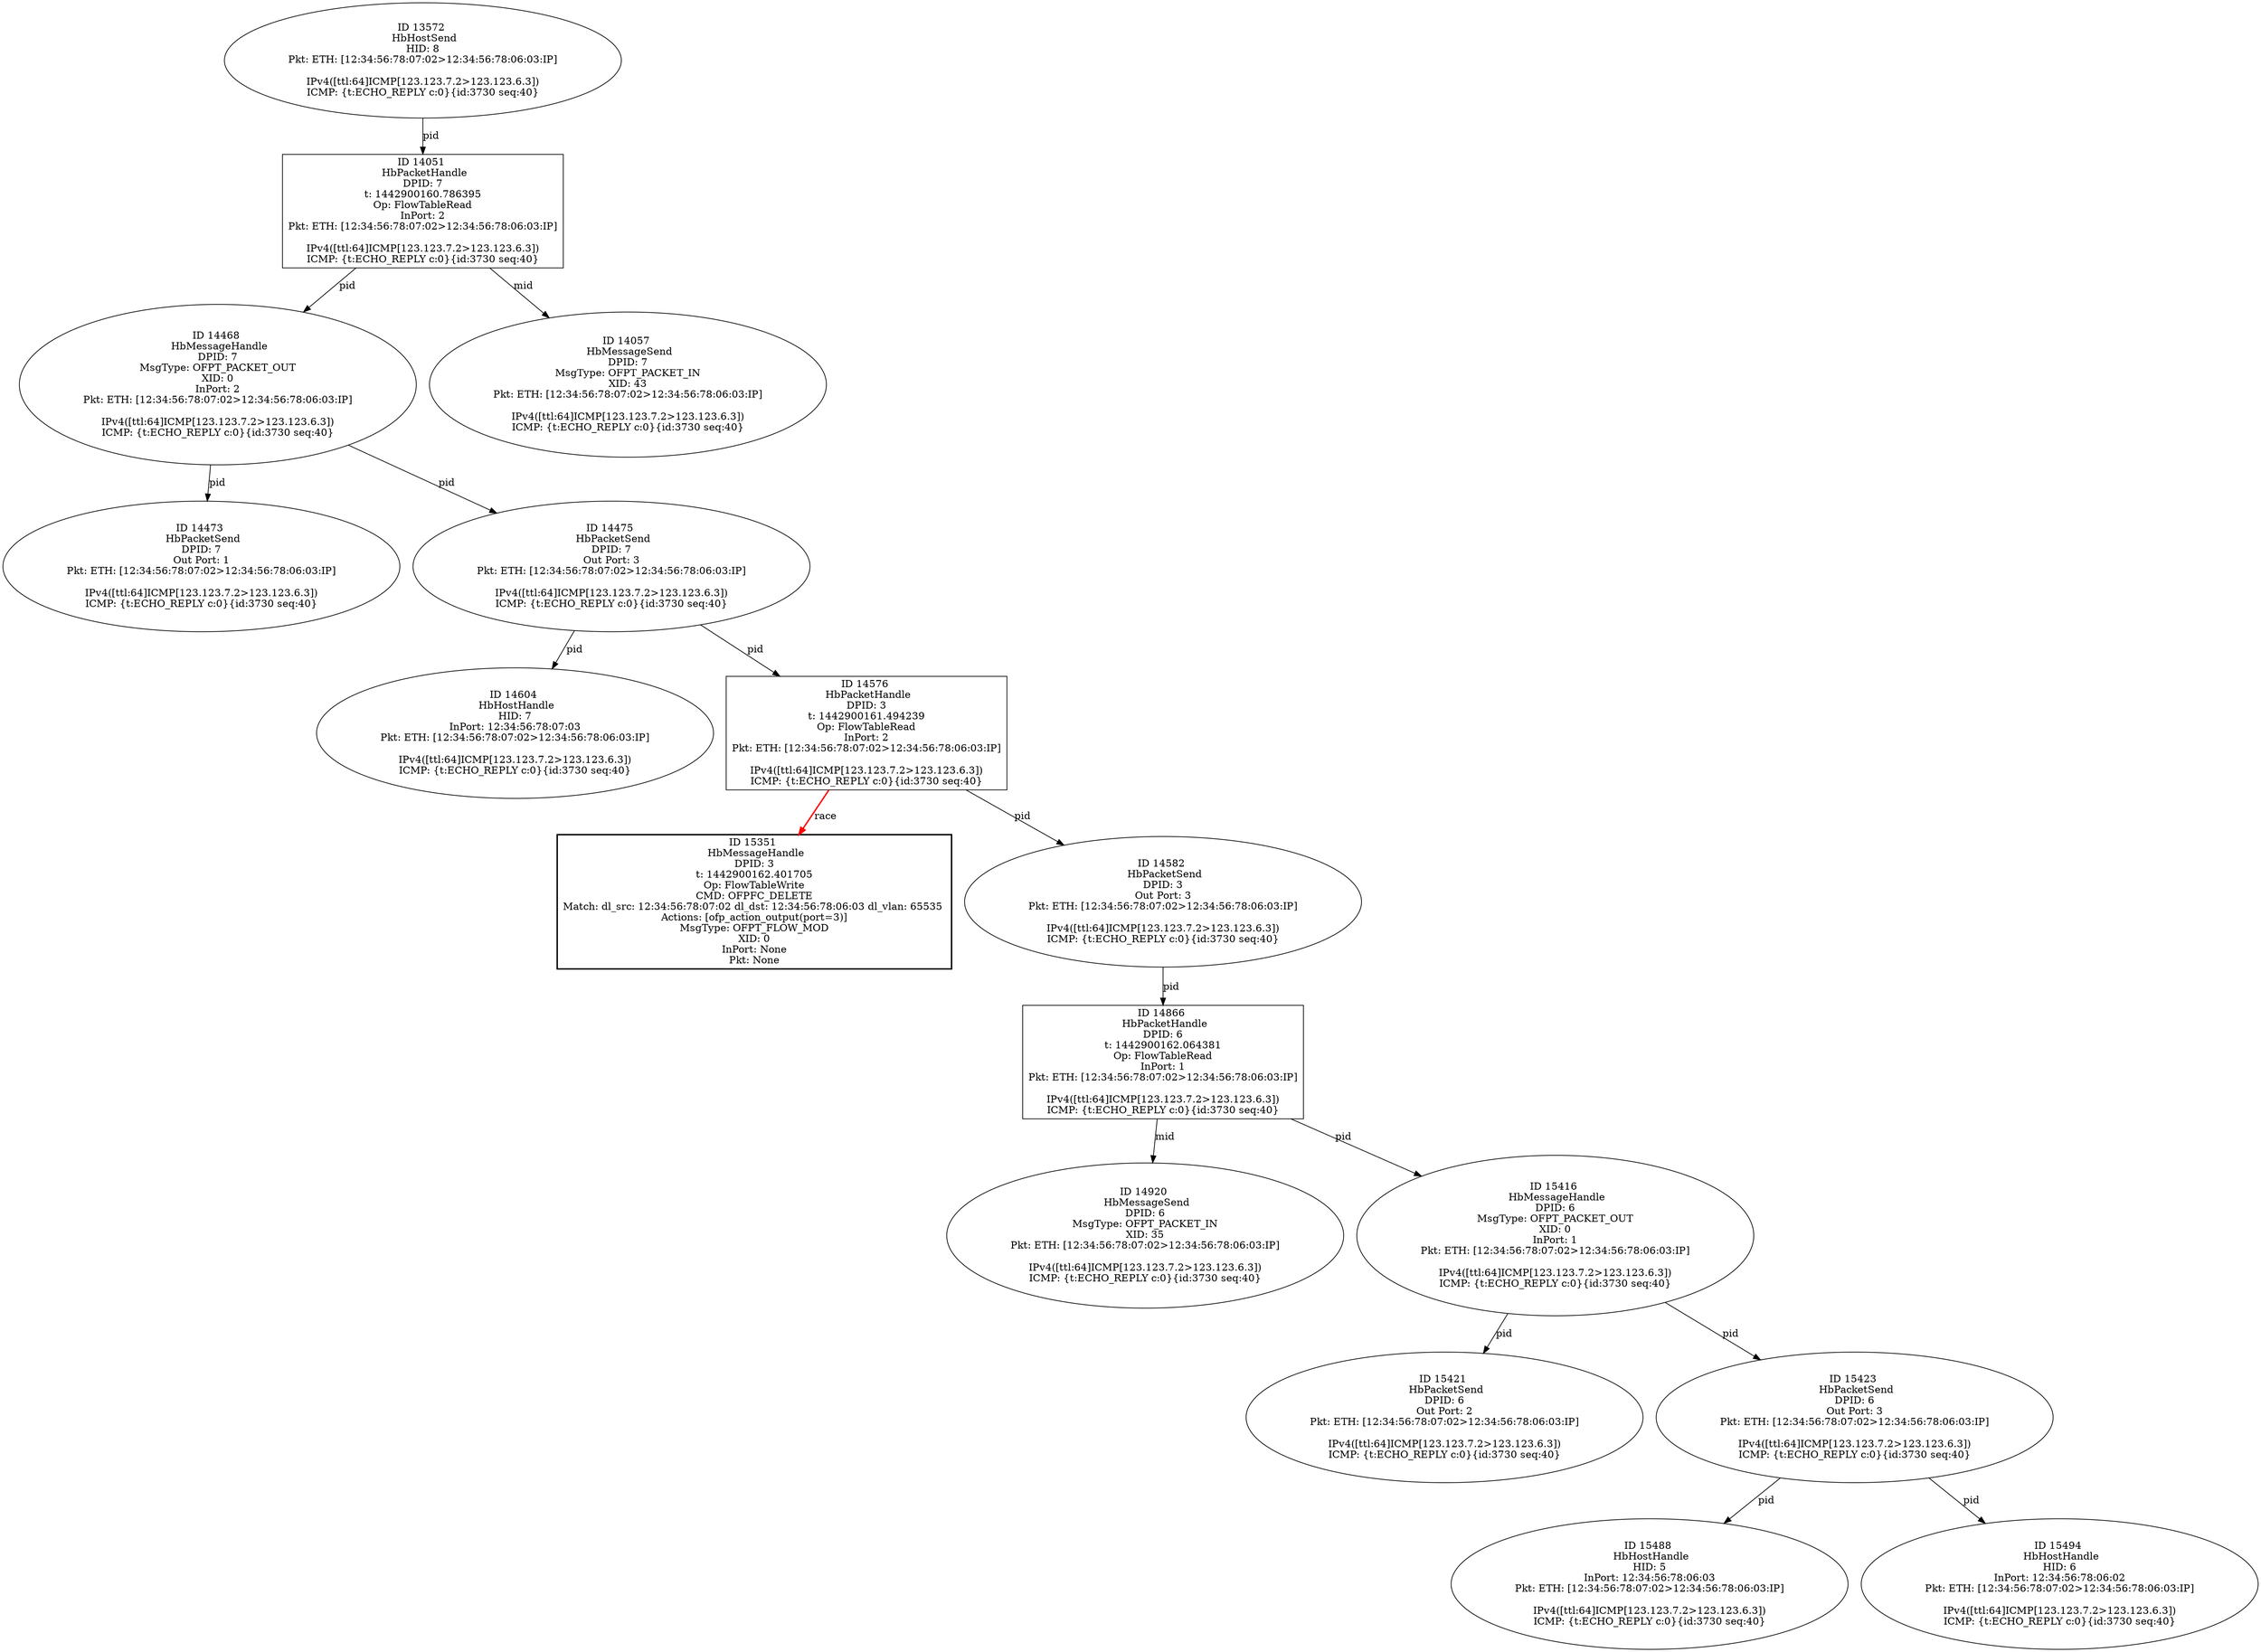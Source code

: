 strict digraph G {
15488 [shape=oval, event=<hb_events.HbHostHandle object at 0x10b24f850>, label="ID 15488 
 HbHostHandle
HID: 5
InPort: 12:34:56:78:06:03
Pkt: ETH: [12:34:56:78:07:02>12:34:56:78:06:03:IP]

IPv4([ttl:64]ICMP[123.123.7.2>123.123.6.3])
ICMP: {t:ECHO_REPLY c:0}{id:3730 seq:40}"];
15351 [shape=box, style=bold, event=<hb_events.HbMessageHandle object at 0x10b227410>, label="ID 15351 
 HbMessageHandle
DPID: 3
t: 1442900162.401705
Op: FlowTableWrite
CMD: OFPFC_DELETE
Match: dl_src: 12:34:56:78:07:02 dl_dst: 12:34:56:78:06:03 dl_vlan: 65535 
Actions: [ofp_action_output(port=3)]
MsgType: OFPT_FLOW_MOD
XID: 0
InPort: None
Pkt: None"];
14051 [shape=box, event=<hb_events.HbPacketHandle object at 0x10afda8d0>, label="ID 14051 
 HbPacketHandle
DPID: 7
t: 1442900160.786395
Op: FlowTableRead
InPort: 2
Pkt: ETH: [12:34:56:78:07:02>12:34:56:78:06:03:IP]

IPv4([ttl:64]ICMP[123.123.7.2>123.123.6.3])
ICMP: {t:ECHO_REPLY c:0}{id:3730 seq:40}"];
14468 [shape=oval, event=<hb_events.HbMessageHandle object at 0x10b09a790>, label="ID 14468 
 HbMessageHandle
DPID: 7
MsgType: OFPT_PACKET_OUT
XID: 0
InPort: 2
Pkt: ETH: [12:34:56:78:07:02>12:34:56:78:06:03:IP]

IPv4([ttl:64]ICMP[123.123.7.2>123.123.6.3])
ICMP: {t:ECHO_REPLY c:0}{id:3730 seq:40}"];
15494 [shape=oval, event=<hb_events.HbHostHandle object at 0x10b24fcd0>, label="ID 15494 
 HbHostHandle
HID: 6
InPort: 12:34:56:78:06:02
Pkt: ETH: [12:34:56:78:07:02>12:34:56:78:06:03:IP]

IPv4([ttl:64]ICMP[123.123.7.2>123.123.6.3])
ICMP: {t:ECHO_REPLY c:0}{id:3730 seq:40}"];
14920 [shape=oval, event=<hb_events.HbMessageSend object at 0x10b13ecd0>, label="ID 14920 
 HbMessageSend
DPID: 6
MsgType: OFPT_PACKET_IN
XID: 35
Pkt: ETH: [12:34:56:78:07:02>12:34:56:78:06:03:IP]

IPv4([ttl:64]ICMP[123.123.7.2>123.123.6.3])
ICMP: {t:ECHO_REPLY c:0}{id:3730 seq:40}"];
14473 [shape=oval, event=<hb_events.HbPacketSend object at 0x10b09ac90>, label="ID 14473 
 HbPacketSend
DPID: 7
Out Port: 1
Pkt: ETH: [12:34:56:78:07:02>12:34:56:78:06:03:IP]

IPv4([ttl:64]ICMP[123.123.7.2>123.123.6.3])
ICMP: {t:ECHO_REPLY c:0}{id:3730 seq:40}"];
14475 [shape=oval, event=<hb_events.HbPacketSend object at 0x10b09aed0>, label="ID 14475 
 HbPacketSend
DPID: 7
Out Port: 3
Pkt: ETH: [12:34:56:78:07:02>12:34:56:78:06:03:IP]

IPv4([ttl:64]ICMP[123.123.7.2>123.123.6.3])
ICMP: {t:ECHO_REPLY c:0}{id:3730 seq:40}"];
14604 [shape=oval, event=<hb_events.HbHostHandle object at 0x10b0cec50>, label="ID 14604 
 HbHostHandle
HID: 7
InPort: 12:34:56:78:07:03
Pkt: ETH: [12:34:56:78:07:02>12:34:56:78:06:03:IP]

IPv4([ttl:64]ICMP[123.123.7.2>123.123.6.3])
ICMP: {t:ECHO_REPLY c:0}{id:3730 seq:40}"];
14576 [shape=box, event=<hb_events.HbPacketHandle object at 0x10b0c2450>, label="ID 14576 
 HbPacketHandle
DPID: 3
t: 1442900161.494239
Op: FlowTableRead
InPort: 2
Pkt: ETH: [12:34:56:78:07:02>12:34:56:78:06:03:IP]

IPv4([ttl:64]ICMP[123.123.7.2>123.123.6.3])
ICMP: {t:ECHO_REPLY c:0}{id:3730 seq:40}"];
14866 [shape=box, event=<hb_events.HbPacketHandle object at 0x10b141090>, label="ID 14866 
 HbPacketHandle
DPID: 6
t: 1442900162.064381
Op: FlowTableRead
InPort: 1
Pkt: ETH: [12:34:56:78:07:02>12:34:56:78:06:03:IP]

IPv4([ttl:64]ICMP[123.123.7.2>123.123.6.3])
ICMP: {t:ECHO_REPLY c:0}{id:3730 seq:40}"];
14582 [shape=oval, event=<hb_events.HbPacketSend object at 0x10b0c2f90>, label="ID 14582 
 HbPacketSend
DPID: 3
Out Port: 3
Pkt: ETH: [12:34:56:78:07:02>12:34:56:78:06:03:IP]

IPv4([ttl:64]ICMP[123.123.7.2>123.123.6.3])
ICMP: {t:ECHO_REPLY c:0}{id:3730 seq:40}"];
14057 [shape=oval, event=<hb_events.HbMessageSend object at 0x10afdf050>, label="ID 14057 
 HbMessageSend
DPID: 7
MsgType: OFPT_PACKET_IN
XID: 43
Pkt: ETH: [12:34:56:78:07:02>12:34:56:78:06:03:IP]

IPv4([ttl:64]ICMP[123.123.7.2>123.123.6.3])
ICMP: {t:ECHO_REPLY c:0}{id:3730 seq:40}"];
15416 [shape=oval, event=<hb_events.HbMessageHandle object at 0x10b241690>, label="ID 15416 
 HbMessageHandle
DPID: 6
MsgType: OFPT_PACKET_OUT
XID: 0
InPort: 1
Pkt: ETH: [12:34:56:78:07:02>12:34:56:78:06:03:IP]

IPv4([ttl:64]ICMP[123.123.7.2>123.123.6.3])
ICMP: {t:ECHO_REPLY c:0}{id:3730 seq:40}"];
13572 [shape=oval, event=<hb_events.HbHostSend object at 0x10aeb0810>, label="ID 13572 
 HbHostSend
HID: 8
Pkt: ETH: [12:34:56:78:07:02>12:34:56:78:06:03:IP]

IPv4([ttl:64]ICMP[123.123.7.2>123.123.6.3])
ICMP: {t:ECHO_REPLY c:0}{id:3730 seq:40}"];
15421 [shape=oval, event=<hb_events.HbPacketSend object at 0x10b241dd0>, label="ID 15421 
 HbPacketSend
DPID: 6
Out Port: 2
Pkt: ETH: [12:34:56:78:07:02>12:34:56:78:06:03:IP]

IPv4([ttl:64]ICMP[123.123.7.2>123.123.6.3])
ICMP: {t:ECHO_REPLY c:0}{id:3730 seq:40}"];
15423 [shape=oval, event=<hb_events.HbPacketSend object at 0x10b248050>, label="ID 15423 
 HbPacketSend
DPID: 6
Out Port: 3
Pkt: ETH: [12:34:56:78:07:02>12:34:56:78:06:03:IP]

IPv4([ttl:64]ICMP[123.123.7.2>123.123.6.3])
ICMP: {t:ECHO_REPLY c:0}{id:3730 seq:40}"];
14051 -> 14057  [rel=mid, label=mid];
14051 -> 14468  [rel=pid, label=pid];
14468 -> 14473  [rel=pid, label=pid];
14468 -> 14475  [rel=pid, label=pid];
14475 -> 14576  [rel=pid, label=pid];
14475 -> 14604  [rel=pid, label=pid];
14576 -> 14582  [rel=pid, label=pid];
14576 -> 15351  [harmful=True, color=red, style=bold, rel=race, label=race];
14866 -> 14920  [rel=mid, label=mid];
14866 -> 15416  [rel=pid, label=pid];
14582 -> 14866  [rel=pid, label=pid];
15416 -> 15421  [rel=pid, label=pid];
15416 -> 15423  [rel=pid, label=pid];
13572 -> 14051  [rel=pid, label=pid];
15423 -> 15488  [rel=pid, label=pid];
15423 -> 15494  [rel=pid, label=pid];
}
